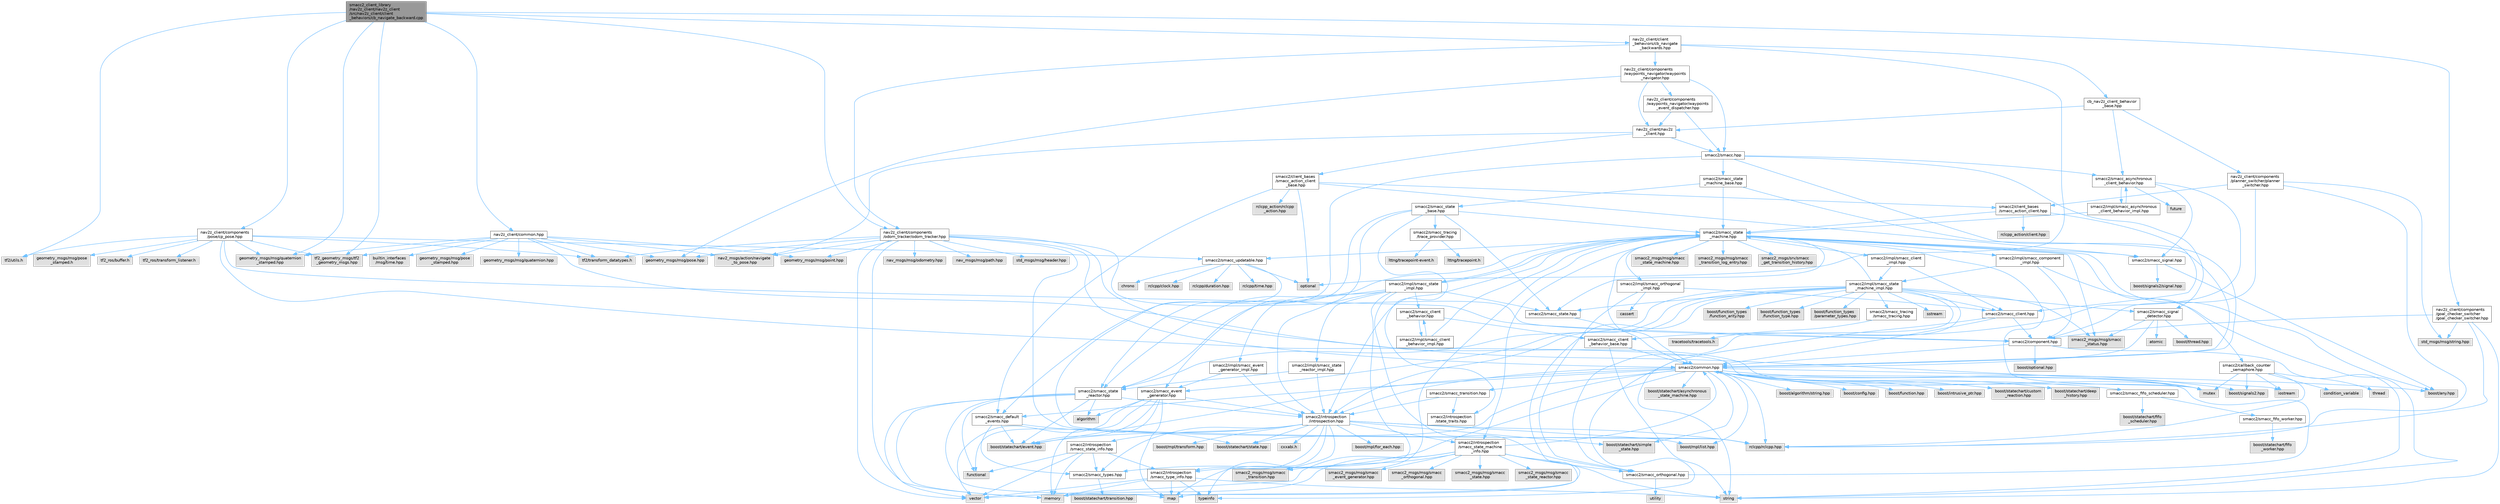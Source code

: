 digraph "smacc2_client_library/nav2z_client/nav2z_client/src/nav2z_client/client_behaviors/cb_navigate_backward.cpp"
{
 // LATEX_PDF_SIZE
  bgcolor="transparent";
  edge [fontname=Helvetica,fontsize=10,labelfontname=Helvetica,labelfontsize=10];
  node [fontname=Helvetica,fontsize=10,shape=box,height=0.2,width=0.4];
  Node1 [label="smacc2_client_library\l/nav2z_client/nav2z_client\l/src/nav2z_client/client\l_behaviors/cb_navigate_backward.cpp",height=0.2,width=0.4,color="gray40", fillcolor="grey60", style="filled", fontcolor="black",tooltip=" "];
  Node1 -> Node2 [color="steelblue1",style="solid"];
  Node2 [label="tf2/utils.h",height=0.2,width=0.4,color="grey60", fillcolor="#E0E0E0", style="filled",tooltip=" "];
  Node1 -> Node3 [color="steelblue1",style="solid"];
  Node3 [label="geometry_msgs/msg/quaternion\l_stamped.hpp",height=0.2,width=0.4,color="grey60", fillcolor="#E0E0E0", style="filled",tooltip=" "];
  Node1 -> Node4 [color="steelblue1",style="solid"];
  Node4 [label="nav2z_client/client\l_behaviors/cb_navigate\l_backwards.hpp",height=0.2,width=0.4,color="grey40", fillcolor="white", style="filled",URL="$cb__navigate__backwards_8hpp.html",tooltip=" "];
  Node4 -> Node5 [color="steelblue1",style="solid"];
  Node5 [label="nav2z_client/components\l/odom_tracker/odom_tracker.hpp",height=0.2,width=0.4,color="grey40", fillcolor="white", style="filled",URL="$odom__tracker_8hpp.html",tooltip=" "];
  Node5 -> Node6 [color="steelblue1",style="solid"];
  Node6 [label="tf2/transform_datatypes.h",height=0.2,width=0.4,color="grey60", fillcolor="#E0E0E0", style="filled",tooltip=" "];
  Node5 -> Node7 [color="steelblue1",style="solid"];
  Node7 [label="smacc2/common.hpp",height=0.2,width=0.4,color="grey40", fillcolor="white", style="filled",URL="$include_2smacc2_2common_8hpp.html",tooltip=" "];
  Node7 -> Node8 [color="steelblue1",style="solid"];
  Node8 [label="boost/statechart/asynchronous\l_state_machine.hpp",height=0.2,width=0.4,color="grey60", fillcolor="#E0E0E0", style="filled",tooltip=" "];
  Node7 -> Node9 [color="steelblue1",style="solid"];
  Node9 [label="boost/statechart/custom\l_reaction.hpp",height=0.2,width=0.4,color="grey60", fillcolor="#E0E0E0", style="filled",tooltip=" "];
  Node7 -> Node10 [color="steelblue1",style="solid"];
  Node10 [label="boost/statechart/deep\l_history.hpp",height=0.2,width=0.4,color="grey60", fillcolor="#E0E0E0", style="filled",tooltip=" "];
  Node7 -> Node11 [color="steelblue1",style="solid"];
  Node11 [label="boost/statechart/event.hpp",height=0.2,width=0.4,color="grey60", fillcolor="#E0E0E0", style="filled",tooltip=" "];
  Node7 -> Node12 [color="steelblue1",style="solid"];
  Node12 [label="boost/statechart/simple\l_state.hpp",height=0.2,width=0.4,color="grey60", fillcolor="#E0E0E0", style="filled",tooltip=" "];
  Node7 -> Node13 [color="steelblue1",style="solid"];
  Node13 [label="boost/statechart/state.hpp",height=0.2,width=0.4,color="grey60", fillcolor="#E0E0E0", style="filled",tooltip=" "];
  Node7 -> Node14 [color="steelblue1",style="solid"];
  Node14 [label="boost/algorithm/string.hpp",height=0.2,width=0.4,color="grey60", fillcolor="#E0E0E0", style="filled",tooltip=" "];
  Node7 -> Node15 [color="steelblue1",style="solid"];
  Node15 [label="boost/any.hpp",height=0.2,width=0.4,color="grey60", fillcolor="#E0E0E0", style="filled",tooltip=" "];
  Node7 -> Node16 [color="steelblue1",style="solid"];
  Node16 [label="boost/config.hpp",height=0.2,width=0.4,color="grey60", fillcolor="#E0E0E0", style="filled",tooltip=" "];
  Node7 -> Node17 [color="steelblue1",style="solid"];
  Node17 [label="boost/function.hpp",height=0.2,width=0.4,color="grey60", fillcolor="#E0E0E0", style="filled",tooltip=" "];
  Node7 -> Node18 [color="steelblue1",style="solid"];
  Node18 [label="boost/intrusive_ptr.hpp",height=0.2,width=0.4,color="grey60", fillcolor="#E0E0E0", style="filled",tooltip=" "];
  Node7 -> Node19 [color="steelblue1",style="solid"];
  Node19 [label="boost/mpl/list.hpp",height=0.2,width=0.4,color="grey60", fillcolor="#E0E0E0", style="filled",tooltip=" "];
  Node7 -> Node20 [color="steelblue1",style="solid"];
  Node20 [label="boost/signals2.hpp",height=0.2,width=0.4,color="grey60", fillcolor="#E0E0E0", style="filled",tooltip=" "];
  Node7 -> Node21 [color="steelblue1",style="solid"];
  Node21 [label="mutex",height=0.2,width=0.4,color="grey60", fillcolor="#E0E0E0", style="filled",tooltip=" "];
  Node7 -> Node22 [color="steelblue1",style="solid"];
  Node22 [label="rclcpp/rclcpp.hpp",height=0.2,width=0.4,color="grey60", fillcolor="#E0E0E0", style="filled",tooltip=" "];
  Node7 -> Node23 [color="steelblue1",style="solid"];
  Node23 [label="smacc2/introspection\l/introspection.hpp",height=0.2,width=0.4,color="grey40", fillcolor="white", style="filled",URL="$introspection_8hpp.html",tooltip=" "];
  Node23 -> Node11 [color="steelblue1",style="solid"];
  Node23 -> Node12 [color="steelblue1",style="solid"];
  Node23 -> Node13 [color="steelblue1",style="solid"];
  Node23 -> Node24 [color="steelblue1",style="solid"];
  Node24 [label="boost/mpl/for_each.hpp",height=0.2,width=0.4,color="grey60", fillcolor="#E0E0E0", style="filled",tooltip=" "];
  Node23 -> Node19 [color="steelblue1",style="solid"];
  Node23 -> Node25 [color="steelblue1",style="solid"];
  Node25 [label="boost/mpl/transform.hpp",height=0.2,width=0.4,color="grey60", fillcolor="#E0E0E0", style="filled",tooltip=" "];
  Node23 -> Node22 [color="steelblue1",style="solid"];
  Node23 -> Node26 [color="steelblue1",style="solid"];
  Node26 [label="typeinfo",height=0.2,width=0.4,color="grey60", fillcolor="#E0E0E0", style="filled",tooltip=" "];
  Node23 -> Node27 [color="steelblue1",style="solid"];
  Node27 [label="smacc2/introspection\l/smacc_state_info.hpp",height=0.2,width=0.4,color="grey40", fillcolor="white", style="filled",URL="$smacc__state__info_8hpp.html",tooltip=" "];
  Node27 -> Node28 [color="steelblue1",style="solid"];
  Node28 [label="functional",height=0.2,width=0.4,color="grey60", fillcolor="#E0E0E0", style="filled",tooltip=" "];
  Node27 -> Node29 [color="steelblue1",style="solid"];
  Node29 [label="memory",height=0.2,width=0.4,color="grey60", fillcolor="#E0E0E0", style="filled",tooltip=" "];
  Node27 -> Node30 [color="steelblue1",style="solid"];
  Node30 [label="smacc2/introspection\l/smacc_type_info.hpp",height=0.2,width=0.4,color="grey40", fillcolor="white", style="filled",URL="$smacc__type__info_8hpp.html",tooltip=" "];
  Node30 -> Node31 [color="steelblue1",style="solid"];
  Node31 [label="map",height=0.2,width=0.4,color="grey60", fillcolor="#E0E0E0", style="filled",tooltip=" "];
  Node30 -> Node29 [color="steelblue1",style="solid"];
  Node30 -> Node32 [color="steelblue1",style="solid"];
  Node32 [label="string",height=0.2,width=0.4,color="grey60", fillcolor="#E0E0E0", style="filled",tooltip=" "];
  Node30 -> Node26 [color="steelblue1",style="solid"];
  Node30 -> Node33 [color="steelblue1",style="solid"];
  Node33 [label="vector",height=0.2,width=0.4,color="grey60", fillcolor="#E0E0E0", style="filled",tooltip=" "];
  Node27 -> Node34 [color="steelblue1",style="solid"];
  Node34 [label="smacc2/smacc_types.hpp",height=0.2,width=0.4,color="grey40", fillcolor="white", style="filled",URL="$smacc__types_8hpp.html",tooltip=" "];
  Node34 -> Node35 [color="steelblue1",style="solid"];
  Node35 [label="boost/statechart/transition.hpp",height=0.2,width=0.4,color="grey60", fillcolor="#E0E0E0", style="filled",tooltip=" "];
  Node27 -> Node33 [color="steelblue1",style="solid"];
  Node23 -> Node30 [color="steelblue1",style="solid"];
  Node23 -> Node34 [color="steelblue1",style="solid"];
  Node23 -> Node36 [color="steelblue1",style="solid"];
  Node36 [label="cxxabi.h",height=0.2,width=0.4,color="grey60", fillcolor="#E0E0E0", style="filled",tooltip=" "];
  Node23 -> Node37 [color="steelblue1",style="solid"];
  Node37 [label="smacc2_msgs/msg/smacc\l_transition.hpp",height=0.2,width=0.4,color="grey60", fillcolor="#E0E0E0", style="filled",tooltip=" "];
  Node23 -> Node38 [color="steelblue1",style="solid"];
  Node38 [label="smacc2/introspection\l/smacc_state_machine\l_info.hpp",height=0.2,width=0.4,color="grey40", fillcolor="white", style="filled",URL="$smacc__state__machine__info_8hpp.html",tooltip=" "];
  Node38 -> Node31 [color="steelblue1",style="solid"];
  Node38 -> Node29 [color="steelblue1",style="solid"];
  Node38 -> Node32 [color="steelblue1",style="solid"];
  Node38 -> Node33 [color="steelblue1",style="solid"];
  Node38 -> Node7 [color="steelblue1",style="solid"];
  Node38 -> Node39 [color="steelblue1",style="solid"];
  Node39 [label="smacc2/smacc_orthogonal.hpp",height=0.2,width=0.4,color="grey40", fillcolor="white", style="filled",URL="$smacc__orthogonal_8hpp.html",tooltip=" "];
  Node39 -> Node7 [color="steelblue1",style="solid"];
  Node39 -> Node40 [color="steelblue1",style="solid"];
  Node40 [label="utility",height=0.2,width=0.4,color="grey60", fillcolor="#E0E0E0", style="filled",tooltip=" "];
  Node38 -> Node41 [color="steelblue1",style="solid"];
  Node41 [label="smacc2_msgs/msg/smacc\l_event_generator.hpp",height=0.2,width=0.4,color="grey60", fillcolor="#E0E0E0", style="filled",tooltip=" "];
  Node38 -> Node42 [color="steelblue1",style="solid"];
  Node42 [label="smacc2_msgs/msg/smacc\l_orthogonal.hpp",height=0.2,width=0.4,color="grey60", fillcolor="#E0E0E0", style="filled",tooltip=" "];
  Node38 -> Node43 [color="steelblue1",style="solid"];
  Node43 [label="smacc2_msgs/msg/smacc\l_state.hpp",height=0.2,width=0.4,color="grey60", fillcolor="#E0E0E0", style="filled",tooltip=" "];
  Node38 -> Node44 [color="steelblue1",style="solid"];
  Node44 [label="smacc2_msgs/msg/smacc\l_state_reactor.hpp",height=0.2,width=0.4,color="grey60", fillcolor="#E0E0E0", style="filled",tooltip=" "];
  Node38 -> Node37 [color="steelblue1",style="solid"];
  Node7 -> Node45 [color="steelblue1",style="solid"];
  Node45 [label="smacc2/smacc_fifo_scheduler.hpp",height=0.2,width=0.4,color="grey40", fillcolor="white", style="filled",URL="$smacc__fifo__scheduler_8hpp.html",tooltip=" "];
  Node45 -> Node46 [color="steelblue1",style="solid"];
  Node46 [label="boost/statechart/fifo\l_scheduler.hpp",height=0.2,width=0.4,color="grey60", fillcolor="#E0E0E0", style="filled",tooltip=" "];
  Node45 -> Node47 [color="steelblue1",style="solid"];
  Node47 [label="smacc2/smacc_fifo_worker.hpp",height=0.2,width=0.4,color="grey40", fillcolor="white", style="filled",URL="$smacc__fifo__worker_8hpp.html",tooltip=" "];
  Node47 -> Node48 [color="steelblue1",style="solid"];
  Node48 [label="boost/statechart/fifo\l_worker.hpp",height=0.2,width=0.4,color="grey60", fillcolor="#E0E0E0", style="filled",tooltip=" "];
  Node7 -> Node34 [color="steelblue1",style="solid"];
  Node7 -> Node49 [color="steelblue1",style="solid"];
  Node49 [label="smacc2/smacc_default\l_events.hpp",height=0.2,width=0.4,color="grey40", fillcolor="white", style="filled",URL="$smacc__default__events_8hpp.html",tooltip=" "];
  Node49 -> Node34 [color="steelblue1",style="solid"];
  Node49 -> Node11 [color="steelblue1",style="solid"];
  Node49 -> Node13 [color="steelblue1",style="solid"];
  Node7 -> Node50 [color="steelblue1",style="solid"];
  Node50 [label="smacc2/smacc_transition.hpp",height=0.2,width=0.4,color="grey40", fillcolor="white", style="filled",URL="$smacc__transition_8hpp.html",tooltip=" "];
  Node50 -> Node23 [color="steelblue1",style="solid"];
  Node50 -> Node51 [color="steelblue1",style="solid"];
  Node51 [label="smacc2/introspection\l/state_traits.hpp",height=0.2,width=0.4,color="grey40", fillcolor="white", style="filled",URL="$state__traits_8hpp.html",tooltip=" "];
  Node5 -> Node52 [color="steelblue1",style="solid"];
  Node52 [label="smacc2/component.hpp",height=0.2,width=0.4,color="grey40", fillcolor="white", style="filled",URL="$component_8hpp.html",tooltip=" "];
  Node52 -> Node32 [color="steelblue1",style="solid"];
  Node52 -> Node53 [color="steelblue1",style="solid"];
  Node53 [label="boost/optional.hpp",height=0.2,width=0.4,color="grey60", fillcolor="#E0E0E0", style="filled",tooltip=" "];
  Node52 -> Node7 [color="steelblue1",style="solid"];
  Node5 -> Node22 [color="steelblue1",style="solid"];
  Node5 -> Node29 [color="steelblue1",style="solid"];
  Node5 -> Node21 [color="steelblue1",style="solid"];
  Node5 -> Node33 [color="steelblue1",style="solid"];
  Node5 -> Node54 [color="steelblue1",style="solid"];
  Node54 [label="geometry_msgs/msg/point.hpp",height=0.2,width=0.4,color="grey60", fillcolor="#E0E0E0", style="filled",tooltip=" "];
  Node5 -> Node55 [color="steelblue1",style="solid"];
  Node55 [label="geometry_msgs/msg/pose.hpp",height=0.2,width=0.4,color="grey60", fillcolor="#E0E0E0", style="filled",tooltip=" "];
  Node5 -> Node56 [color="steelblue1",style="solid"];
  Node56 [label="nav2_msgs/action/navigate\l_to_pose.hpp",height=0.2,width=0.4,color="grey60", fillcolor="#E0E0E0", style="filled",tooltip=" "];
  Node5 -> Node57 [color="steelblue1",style="solid"];
  Node57 [label="nav_msgs/msg/odometry.hpp",height=0.2,width=0.4,color="grey60", fillcolor="#E0E0E0", style="filled",tooltip=" "];
  Node5 -> Node58 [color="steelblue1",style="solid"];
  Node58 [label="nav_msgs/msg/path.hpp",height=0.2,width=0.4,color="grey60", fillcolor="#E0E0E0", style="filled",tooltip=" "];
  Node5 -> Node59 [color="steelblue1",style="solid"];
  Node59 [label="std_msgs/msg/header.hpp",height=0.2,width=0.4,color="grey60", fillcolor="#E0E0E0", style="filled",tooltip=" "];
  Node4 -> Node60 [color="steelblue1",style="solid"];
  Node60 [label="optional",height=0.2,width=0.4,color="grey60", fillcolor="#E0E0E0", style="filled",tooltip=" "];
  Node4 -> Node61 [color="steelblue1",style="solid"];
  Node61 [label="nav2z_client/components\l/waypoints_navigator/waypoints\l_navigator.hpp",height=0.2,width=0.4,color="grey40", fillcolor="white", style="filled",URL="$waypoints__navigator_8hpp.html",tooltip=" "];
  Node61 -> Node62 [color="steelblue1",style="solid"];
  Node62 [label="nav2z_client/components\l/waypoints_navigator/waypoints\l_event_dispatcher.hpp",height=0.2,width=0.4,color="grey40", fillcolor="white", style="filled",URL="$waypoints__event__dispatcher_8hpp.html",tooltip=" "];
  Node62 -> Node63 [color="steelblue1",style="solid"];
  Node63 [label="nav2z_client/nav2z\l_client.hpp",height=0.2,width=0.4,color="grey40", fillcolor="white", style="filled",URL="$nav2z__client_8hpp.html",tooltip=" "];
  Node63 -> Node64 [color="steelblue1",style="solid"];
  Node64 [label="smacc2/client_bases\l/smacc_action_client\l_base.hpp",height=0.2,width=0.4,color="grey40", fillcolor="white", style="filled",URL="$smacc__action__client__base_8hpp.html",tooltip=" "];
  Node64 -> Node65 [color="steelblue1",style="solid"];
  Node65 [label="smacc2/client_bases\l/smacc_action_client.hpp",height=0.2,width=0.4,color="grey40", fillcolor="white", style="filled",URL="$smacc__action__client_8hpp.html",tooltip=" "];
  Node65 -> Node66 [color="steelblue1",style="solid"];
  Node66 [label="smacc2/smacc_client.hpp",height=0.2,width=0.4,color="grey40", fillcolor="white", style="filled",URL="$smacc__client_8hpp.html",tooltip=" "];
  Node66 -> Node7 [color="steelblue1",style="solid"];
  Node66 -> Node52 [color="steelblue1",style="solid"];
  Node66 -> Node26 [color="steelblue1",style="solid"];
  Node65 -> Node67 [color="steelblue1",style="solid"];
  Node67 [label="smacc2/smacc_state\l_machine.hpp",height=0.2,width=0.4,color="grey40", fillcolor="white", style="filled",URL="$smacc__state__machine_8hpp.html",tooltip=" "];
  Node67 -> Node15 [color="steelblue1",style="solid"];
  Node67 -> Node31 [color="steelblue1",style="solid"];
  Node67 -> Node21 [color="steelblue1",style="solid"];
  Node67 -> Node7 [color="steelblue1",style="solid"];
  Node67 -> Node23 [color="steelblue1",style="solid"];
  Node67 -> Node38 [color="steelblue1",style="solid"];
  Node67 -> Node68 [color="steelblue1",style="solid"];
  Node68 [label="smacc2/smacc_signal.hpp",height=0.2,width=0.4,color="grey40", fillcolor="white", style="filled",URL="$smacc__signal_8hpp.html",tooltip=" "];
  Node68 -> Node15 [color="steelblue1",style="solid"];
  Node68 -> Node69 [color="steelblue1",style="solid"];
  Node69 [label="boost/signals2/signal.hpp",height=0.2,width=0.4,color="grey60", fillcolor="#E0E0E0", style="filled",tooltip=" "];
  Node67 -> Node70 [color="steelblue1",style="solid"];
  Node70 [label="smacc2/smacc_updatable.hpp",height=0.2,width=0.4,color="grey40", fillcolor="white", style="filled",URL="$smacc__updatable_8hpp.html",tooltip=" "];
  Node70 -> Node71 [color="steelblue1",style="solid"];
  Node71 [label="chrono",height=0.2,width=0.4,color="grey60", fillcolor="#E0E0E0", style="filled",tooltip=" "];
  Node70 -> Node60 [color="steelblue1",style="solid"];
  Node70 -> Node72 [color="steelblue1",style="solid"];
  Node72 [label="rclcpp/clock.hpp",height=0.2,width=0.4,color="grey60", fillcolor="#E0E0E0", style="filled",tooltip=" "];
  Node70 -> Node73 [color="steelblue1",style="solid"];
  Node73 [label="rclcpp/duration.hpp",height=0.2,width=0.4,color="grey60", fillcolor="#E0E0E0", style="filled",tooltip=" "];
  Node70 -> Node22 [color="steelblue1",style="solid"];
  Node70 -> Node74 [color="steelblue1",style="solid"];
  Node74 [label="rclcpp/time.hpp",height=0.2,width=0.4,color="grey60", fillcolor="#E0E0E0", style="filled",tooltip=" "];
  Node67 -> Node75 [color="steelblue1",style="solid"];
  Node75 [label="smacc2_msgs/msg/smacc\l_state_machine.hpp",height=0.2,width=0.4,color="grey60", fillcolor="#E0E0E0", style="filled",tooltip=" "];
  Node67 -> Node76 [color="steelblue1",style="solid"];
  Node76 [label="smacc2_msgs/msg/smacc\l_status.hpp",height=0.2,width=0.4,color="grey60", fillcolor="#E0E0E0", style="filled",tooltip=" "];
  Node67 -> Node77 [color="steelblue1",style="solid"];
  Node77 [label="smacc2_msgs/msg/smacc\l_transition_log_entry.hpp",height=0.2,width=0.4,color="grey60", fillcolor="#E0E0E0", style="filled",tooltip=" "];
  Node67 -> Node78 [color="steelblue1",style="solid"];
  Node78 [label="smacc2_msgs/srv/smacc\l_get_transition_history.hpp",height=0.2,width=0.4,color="grey60", fillcolor="#E0E0E0", style="filled",tooltip=" "];
  Node67 -> Node79 [color="steelblue1",style="solid"];
  Node79 [label="smacc2/callback_counter\l_semaphore.hpp",height=0.2,width=0.4,color="grey40", fillcolor="white", style="filled",URL="$callback__counter__semaphore_8hpp.html",tooltip=" "];
  Node79 -> Node20 [color="steelblue1",style="solid"];
  Node79 -> Node80 [color="steelblue1",style="solid"];
  Node80 [label="condition_variable",height=0.2,width=0.4,color="grey60", fillcolor="#E0E0E0", style="filled",tooltip=" "];
  Node79 -> Node81 [color="steelblue1",style="solid"];
  Node81 [label="iostream",height=0.2,width=0.4,color="grey60", fillcolor="#E0E0E0", style="filled",tooltip=" "];
  Node79 -> Node21 [color="steelblue1",style="solid"];
  Node79 -> Node22 [color="steelblue1",style="solid"];
  Node79 -> Node82 [color="steelblue1",style="solid"];
  Node82 [label="thread",height=0.2,width=0.4,color="grey60", fillcolor="#E0E0E0", style="filled",tooltip=" "];
  Node67 -> Node83 [color="steelblue1",style="solid"];
  Node83 [label="smacc2/smacc_state.hpp",height=0.2,width=0.4,color="grey40", fillcolor="white", style="filled",URL="$smacc__state_8hpp.html",tooltip=" "];
  Node83 -> Node7 [color="steelblue1",style="solid"];
  Node67 -> Node84 [color="steelblue1",style="solid"];
  Node84 [label="smacc2/smacc_state\l_reactor.hpp",height=0.2,width=0.4,color="grey40", fillcolor="white", style="filled",URL="$smacc__state__reactor_8hpp.html",tooltip=" "];
  Node84 -> Node85 [color="steelblue1",style="solid"];
  Node85 [label="algorithm",height=0.2,width=0.4,color="grey60", fillcolor="#E0E0E0", style="filled",tooltip=" "];
  Node84 -> Node11 [color="steelblue1",style="solid"];
  Node84 -> Node28 [color="steelblue1",style="solid"];
  Node84 -> Node31 [color="steelblue1",style="solid"];
  Node84 -> Node29 [color="steelblue1",style="solid"];
  Node84 -> Node23 [color="steelblue1",style="solid"];
  Node84 -> Node33 [color="steelblue1",style="solid"];
  Node67 -> Node86 [color="steelblue1",style="solid"];
  Node86 [label="smacc2/impl/smacc_client\l_impl.hpp",height=0.2,width=0.4,color="grey40", fillcolor="white", style="filled",URL="$smacc__client__impl_8hpp.html",tooltip=" "];
  Node86 -> Node87 [color="steelblue1",style="solid"];
  Node87 [label="smacc2/impl/smacc_state\l_machine_impl.hpp",height=0.2,width=0.4,color="grey40", fillcolor="white", style="filled",URL="$smacc__state__machine__impl_8hpp.html",tooltip=" "];
  Node87 -> Node29 [color="steelblue1",style="solid"];
  Node87 -> Node88 [color="steelblue1",style="solid"];
  Node88 [label="sstream",height=0.2,width=0.4,color="grey60", fillcolor="#E0E0E0", style="filled",tooltip=" "];
  Node87 -> Node32 [color="steelblue1",style="solid"];
  Node87 -> Node23 [color="steelblue1",style="solid"];
  Node87 -> Node66 [color="steelblue1",style="solid"];
  Node87 -> Node89 [color="steelblue1",style="solid"];
  Node89 [label="smacc2/smacc_event\l_generator.hpp",height=0.2,width=0.4,color="grey40", fillcolor="white", style="filled",URL="$smacc__event__generator_8hpp.html",tooltip=" "];
  Node89 -> Node85 [color="steelblue1",style="solid"];
  Node89 -> Node11 [color="steelblue1",style="solid"];
  Node89 -> Node28 [color="steelblue1",style="solid"];
  Node89 -> Node31 [color="steelblue1",style="solid"];
  Node89 -> Node29 [color="steelblue1",style="solid"];
  Node89 -> Node23 [color="steelblue1",style="solid"];
  Node89 -> Node33 [color="steelblue1",style="solid"];
  Node87 -> Node39 [color="steelblue1",style="solid"];
  Node87 -> Node90 [color="steelblue1",style="solid"];
  Node90 [label="smacc2/smacc_signal\l_detector.hpp",height=0.2,width=0.4,color="grey40", fillcolor="white", style="filled",URL="$smacc__signal__detector_8hpp.html",tooltip=" "];
  Node90 -> Node91 [color="steelblue1",style="solid"];
  Node91 [label="atomic",height=0.2,width=0.4,color="grey60", fillcolor="#E0E0E0", style="filled",tooltip=" "];
  Node90 -> Node92 [color="steelblue1",style="solid"];
  Node92 [label="boost/thread.hpp",height=0.2,width=0.4,color="grey60", fillcolor="#E0E0E0", style="filled",tooltip=" "];
  Node90 -> Node7 [color="steelblue1",style="solid"];
  Node90 -> Node76 [color="steelblue1",style="solid"];
  Node87 -> Node83 [color="steelblue1",style="solid"];
  Node87 -> Node67 [color="steelblue1",style="solid"];
  Node87 -> Node84 [color="steelblue1",style="solid"];
  Node87 -> Node93 [color="steelblue1",style="solid"];
  Node93 [label="boost/function_types\l/function_arity.hpp",height=0.2,width=0.4,color="grey60", fillcolor="#E0E0E0", style="filled",tooltip=" "];
  Node87 -> Node94 [color="steelblue1",style="solid"];
  Node94 [label="boost/function_types\l/function_type.hpp",height=0.2,width=0.4,color="grey60", fillcolor="#E0E0E0", style="filled",tooltip=" "];
  Node87 -> Node95 [color="steelblue1",style="solid"];
  Node95 [label="boost/function_types\l/parameter_types.hpp",height=0.2,width=0.4,color="grey60", fillcolor="#E0E0E0", style="filled",tooltip=" "];
  Node87 -> Node96 [color="steelblue1",style="solid"];
  Node96 [label="smacc2/smacc_tracing\l/smacc_tracing.hpp",height=0.2,width=0.4,color="grey40", fillcolor="white", style="filled",URL="$smacc__tracing_8hpp.html",tooltip=" "];
  Node96 -> Node97 [color="steelblue1",style="solid"];
  Node97 [label="tracetools/tracetools.h",height=0.2,width=0.4,color="grey60", fillcolor="#E0E0E0", style="filled",tooltip=" "];
  Node87 -> Node76 [color="steelblue1",style="solid"];
  Node86 -> Node66 [color="steelblue1",style="solid"];
  Node67 -> Node98 [color="steelblue1",style="solid"];
  Node98 [label="smacc2/impl/smacc_component\l_impl.hpp",height=0.2,width=0.4,color="grey40", fillcolor="white", style="filled",URL="$smacc__component__impl_8hpp.html",tooltip=" "];
  Node98 -> Node32 [color="steelblue1",style="solid"];
  Node98 -> Node52 [color="steelblue1",style="solid"];
  Node98 -> Node87 [color="steelblue1",style="solid"];
  Node67 -> Node99 [color="steelblue1",style="solid"];
  Node99 [label="smacc2/impl/smacc_orthogonal\l_impl.hpp",height=0.2,width=0.4,color="grey40", fillcolor="white", style="filled",URL="$smacc__orthogonal__impl_8hpp.html",tooltip=" "];
  Node99 -> Node100 [color="steelblue1",style="solid"];
  Node100 [label="cassert",height=0.2,width=0.4,color="grey60", fillcolor="#E0E0E0", style="filled",tooltip=" "];
  Node99 -> Node66 [color="steelblue1",style="solid"];
  Node99 -> Node39 [color="steelblue1",style="solid"];
  Node67 -> Node101 [color="steelblue1",style="solid"];
  Node101 [label="smacc2/impl/smacc_state\l_impl.hpp",height=0.2,width=0.4,color="grey40", fillcolor="white", style="filled",URL="$smacc__state__impl_8hpp.html",tooltip=" "];
  Node101 -> Node23 [color="steelblue1",style="solid"];
  Node101 -> Node102 [color="steelblue1",style="solid"];
  Node102 [label="smacc2/smacc_client\l_behavior.hpp",height=0.2,width=0.4,color="grey40", fillcolor="white", style="filled",URL="$smacc__client__behavior_8hpp.html",tooltip=" "];
  Node102 -> Node103 [color="steelblue1",style="solid"];
  Node103 [label="smacc2/smacc_client\l_behavior_base.hpp",height=0.2,width=0.4,color="grey40", fillcolor="white", style="filled",URL="$smacc__client__behavior__base_8hpp.html",tooltip=" "];
  Node103 -> Node32 [color="steelblue1",style="solid"];
  Node103 -> Node7 [color="steelblue1",style="solid"];
  Node102 -> Node104 [color="steelblue1",style="solid"];
  Node104 [label="smacc2/impl/smacc_client\l_behavior_impl.hpp",height=0.2,width=0.4,color="grey40", fillcolor="white", style="filled",URL="$smacc__client__behavior__impl_8hpp.html",tooltip=" "];
  Node104 -> Node102 [color="steelblue1",style="solid"];
  Node104 -> Node67 [color="steelblue1",style="solid"];
  Node101 -> Node39 [color="steelblue1",style="solid"];
  Node101 -> Node83 [color="steelblue1",style="solid"];
  Node101 -> Node84 [color="steelblue1",style="solid"];
  Node101 -> Node30 [color="steelblue1",style="solid"];
  Node101 -> Node67 [color="steelblue1",style="solid"];
  Node101 -> Node105 [color="steelblue1",style="solid"];
  Node105 [label="smacc2/impl/smacc_event\l_generator_impl.hpp",height=0.2,width=0.4,color="grey40", fillcolor="white", style="filled",URL="$smacc__event__generator__impl_8hpp.html",tooltip=" "];
  Node105 -> Node23 [color="steelblue1",style="solid"];
  Node105 -> Node89 [color="steelblue1",style="solid"];
  Node101 -> Node106 [color="steelblue1",style="solid"];
  Node106 [label="smacc2/impl/smacc_state\l_reactor_impl.hpp",height=0.2,width=0.4,color="grey40", fillcolor="white", style="filled",URL="$smacc__state__reactor__impl_8hpp.html",tooltip=" "];
  Node106 -> Node23 [color="steelblue1",style="solid"];
  Node106 -> Node84 [color="steelblue1",style="solid"];
  Node65 -> Node107 [color="steelblue1",style="solid"];
  Node107 [label="rclcpp_action/client.hpp",height=0.2,width=0.4,color="grey60", fillcolor="#E0E0E0", style="filled",tooltip=" "];
  Node64 -> Node49 [color="steelblue1",style="solid"];
  Node64 -> Node68 [color="steelblue1",style="solid"];
  Node64 -> Node60 [color="steelblue1",style="solid"];
  Node64 -> Node108 [color="steelblue1",style="solid"];
  Node108 [label="rclcpp_action/rclcpp\l_action.hpp",height=0.2,width=0.4,color="grey60", fillcolor="#E0E0E0", style="filled",tooltip=" "];
  Node63 -> Node109 [color="steelblue1",style="solid"];
  Node109 [label="smacc2/smacc.hpp",height=0.2,width=0.4,color="grey40", fillcolor="white", style="filled",URL="$smacc_8hpp.html",tooltip=" "];
  Node109 -> Node7 [color="steelblue1",style="solid"];
  Node109 -> Node110 [color="steelblue1",style="solid"];
  Node110 [label="smacc2/smacc_asynchronous\l_client_behavior.hpp",height=0.2,width=0.4,color="grey40", fillcolor="white", style="filled",URL="$smacc__asynchronous__client__behavior_8hpp.html",tooltip=" "];
  Node110 -> Node111 [color="steelblue1",style="solid"];
  Node111 [label="future",height=0.2,width=0.4,color="grey60", fillcolor="#E0E0E0", style="filled",tooltip=" "];
  Node110 -> Node103 [color="steelblue1",style="solid"];
  Node110 -> Node68 [color="steelblue1",style="solid"];
  Node110 -> Node112 [color="steelblue1",style="solid"];
  Node112 [label="smacc2/impl/smacc_asynchronous\l_client_behavior_impl.hpp",height=0.2,width=0.4,color="grey40", fillcolor="white", style="filled",URL="$smacc__asynchronous__client__behavior__impl_8hpp.html",tooltip=" "];
  Node112 -> Node110 [color="steelblue1",style="solid"];
  Node112 -> Node67 [color="steelblue1",style="solid"];
  Node109 -> Node49 [color="steelblue1",style="solid"];
  Node109 -> Node90 [color="steelblue1",style="solid"];
  Node109 -> Node113 [color="steelblue1",style="solid"];
  Node113 [label="smacc2/smacc_state\l_machine_base.hpp",height=0.2,width=0.4,color="grey40", fillcolor="white", style="filled",URL="$smacc__state__machine__base_8hpp.html",tooltip=" "];
  Node113 -> Node7 [color="steelblue1",style="solid"];
  Node113 -> Node114 [color="steelblue1",style="solid"];
  Node114 [label="smacc2/smacc_state\l_base.hpp",height=0.2,width=0.4,color="grey40", fillcolor="white", style="filled",URL="$smacc__state__base_8hpp.html",tooltip=" "];
  Node114 -> Node51 [color="steelblue1",style="solid"];
  Node114 -> Node89 [color="steelblue1",style="solid"];
  Node114 -> Node83 [color="steelblue1",style="solid"];
  Node114 -> Node67 [color="steelblue1",style="solid"];
  Node114 -> Node84 [color="steelblue1",style="solid"];
  Node114 -> Node115 [color="steelblue1",style="solid"];
  Node115 [label="smacc2/smacc_tracing\l/trace_provider.hpp",height=0.2,width=0.4,color="grey40", fillcolor="white", style="filled",URL="$trace__provider_8hpp.html",tooltip=" "];
  Node115 -> Node116 [color="steelblue1",style="solid"];
  Node116 [label="lttng/tracepoint.h",height=0.2,width=0.4,color="grey60", fillcolor="#E0E0E0", style="filled",tooltip=" "];
  Node115 -> Node117 [color="steelblue1",style="solid"];
  Node117 [label="lttng/tracepoint-event.h",height=0.2,width=0.4,color="grey60", fillcolor="#E0E0E0", style="filled",tooltip=" "];
  Node113 -> Node67 [color="steelblue1",style="solid"];
  Node63 -> Node56 [color="steelblue1",style="solid"];
  Node62 -> Node109 [color="steelblue1",style="solid"];
  Node61 -> Node63 [color="steelblue1",style="solid"];
  Node61 -> Node109 [color="steelblue1",style="solid"];
  Node61 -> Node55 [color="steelblue1",style="solid"];
  Node4 -> Node118 [color="steelblue1",style="solid"];
  Node118 [label="cb_nav2z_client_behavior\l_base.hpp",height=0.2,width=0.4,color="grey40", fillcolor="white", style="filled",URL="$cb__nav2z__client__behavior__base_8hpp.html",tooltip=" "];
  Node118 -> Node119 [color="steelblue1",style="solid"];
  Node119 [label="nav2z_client/components\l/planner_switcher/planner\l_switcher.hpp",height=0.2,width=0.4,color="grey40", fillcolor="white", style="filled",URL="$planner__switcher_8hpp.html",tooltip=" "];
  Node119 -> Node22 [color="steelblue1",style="solid"];
  Node119 -> Node65 [color="steelblue1",style="solid"];
  Node119 -> Node52 [color="steelblue1",style="solid"];
  Node119 -> Node120 [color="steelblue1",style="solid"];
  Node120 [label="std_msgs/msg/string.hpp",height=0.2,width=0.4,color="grey60", fillcolor="#E0E0E0", style="filled",tooltip=" "];
  Node118 -> Node63 [color="steelblue1",style="solid"];
  Node118 -> Node110 [color="steelblue1",style="solid"];
  Node1 -> Node121 [color="steelblue1",style="solid"];
  Node121 [label="nav2z_client/common.hpp",height=0.2,width=0.4,color="grey40", fillcolor="white", style="filled",URL="$client__library_2nav2z__client_2nav2z__client_2include_2nav2z__client_2common_8hpp.html",tooltip=" "];
  Node121 -> Node81 [color="steelblue1",style="solid"];
  Node121 -> Node6 [color="steelblue1",style="solid"];
  Node121 -> Node122 [color="steelblue1",style="solid"];
  Node122 [label="builtin_interfaces\l/msg/time.hpp",height=0.2,width=0.4,color="grey60", fillcolor="#E0E0E0", style="filled",tooltip=" "];
  Node121 -> Node54 [color="steelblue1",style="solid"];
  Node121 -> Node55 [color="steelblue1",style="solid"];
  Node121 -> Node123 [color="steelblue1",style="solid"];
  Node123 [label="geometry_msgs/msg/pose\l_stamped.hpp",height=0.2,width=0.4,color="grey60", fillcolor="#E0E0E0", style="filled",tooltip=" "];
  Node121 -> Node124 [color="steelblue1",style="solid"];
  Node124 [label="geometry_msgs/msg/quaternion.hpp",height=0.2,width=0.4,color="grey60", fillcolor="#E0E0E0", style="filled",tooltip=" "];
  Node121 -> Node3 [color="steelblue1",style="solid"];
  Node121 -> Node56 [color="steelblue1",style="solid"];
  Node121 -> Node125 [color="steelblue1",style="solid"];
  Node125 [label="tf2_geometry_msgs/tf2\l_geometry_msgs.hpp",height=0.2,width=0.4,color="grey60", fillcolor="#E0E0E0", style="filled",tooltip=" "];
  Node1 -> Node126 [color="steelblue1",style="solid"];
  Node126 [label="nav2z_client/components\l/goal_checker_switcher\l/goal_checker_switcher.hpp",height=0.2,width=0.4,color="grey40", fillcolor="white", style="filled",URL="$goal__checker__switcher_8hpp.html",tooltip=" "];
  Node126 -> Node32 [color="steelblue1",style="solid"];
  Node126 -> Node22 [color="steelblue1",style="solid"];
  Node126 -> Node52 [color="steelblue1",style="solid"];
  Node126 -> Node120 [color="steelblue1",style="solid"];
  Node1 -> Node5 [color="steelblue1",style="solid"];
  Node1 -> Node127 [color="steelblue1",style="solid"];
  Node127 [label="nav2z_client/components\l/pose/cp_pose.hpp",height=0.2,width=0.4,color="grey40", fillcolor="white", style="filled",URL="$cp__pose_8hpp.html",tooltip=" "];
  Node127 -> Node21 [color="steelblue1",style="solid"];
  Node127 -> Node128 [color="steelblue1",style="solid"];
  Node128 [label="geometry_msgs/msg/pose\l_stamped.h",height=0.2,width=0.4,color="grey60", fillcolor="#E0E0E0", style="filled",tooltip=" "];
  Node127 -> Node6 [color="steelblue1",style="solid"];
  Node127 -> Node2 [color="steelblue1",style="solid"];
  Node127 -> Node129 [color="steelblue1",style="solid"];
  Node129 [label="tf2_ros/buffer.h",height=0.2,width=0.4,color="grey60", fillcolor="#E0E0E0", style="filled",tooltip=" "];
  Node127 -> Node130 [color="steelblue1",style="solid"];
  Node130 [label="tf2_ros/transform_listener.h",height=0.2,width=0.4,color="grey60", fillcolor="#E0E0E0", style="filled",tooltip=" "];
  Node127 -> Node3 [color="steelblue1",style="solid"];
  Node127 -> Node125 [color="steelblue1",style="solid"];
  Node127 -> Node52 [color="steelblue1",style="solid"];
  Node127 -> Node70 [color="steelblue1",style="solid"];
  Node1 -> Node125 [color="steelblue1",style="solid"];
}
